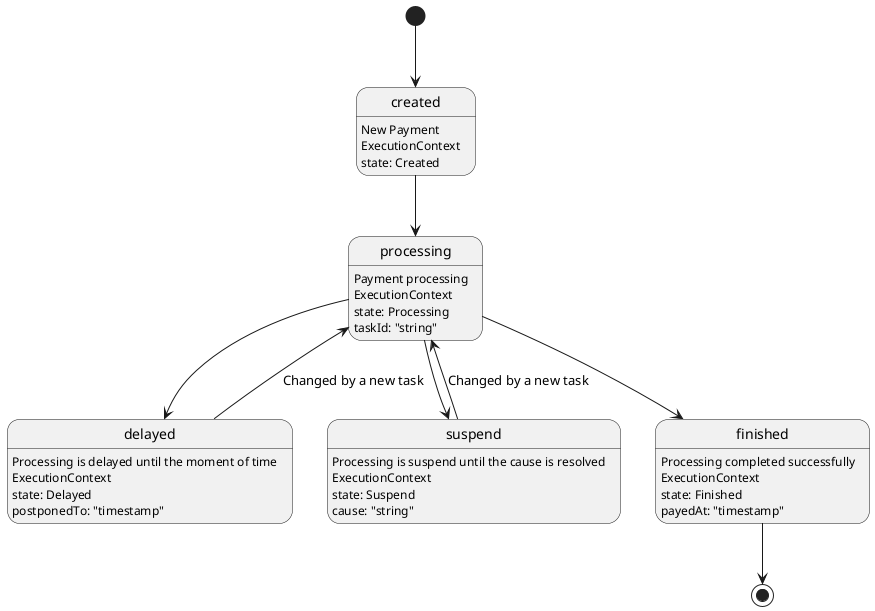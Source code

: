 @startuml

[*] --> created
created: New Payment
created: ExecutionContext
created: state: Created

created --> processing
processing: Payment processing
processing: ExecutionContext
processing: state: Processing
processing: taskId: "string"

processing --> delayed
delayed: Processing is delayed until the moment of time
delayed: ExecutionContext
delayed: state: Delayed
delayed: postponedTo: "timestamp"
delayed --> processing : Changed by a new task

processing --> suspend
suspend: Processing is suspend until the cause is resolved
suspend: ExecutionContext
suspend: state: Suspend
suspend: cause: "string"
suspend --> processing : Changed by a new task

processing --> finished
finished: Processing completed successfully
finished: ExecutionContext
finished: state: Finished
finished: payedAt: "timestamp"
finished --> [*]

@enduml